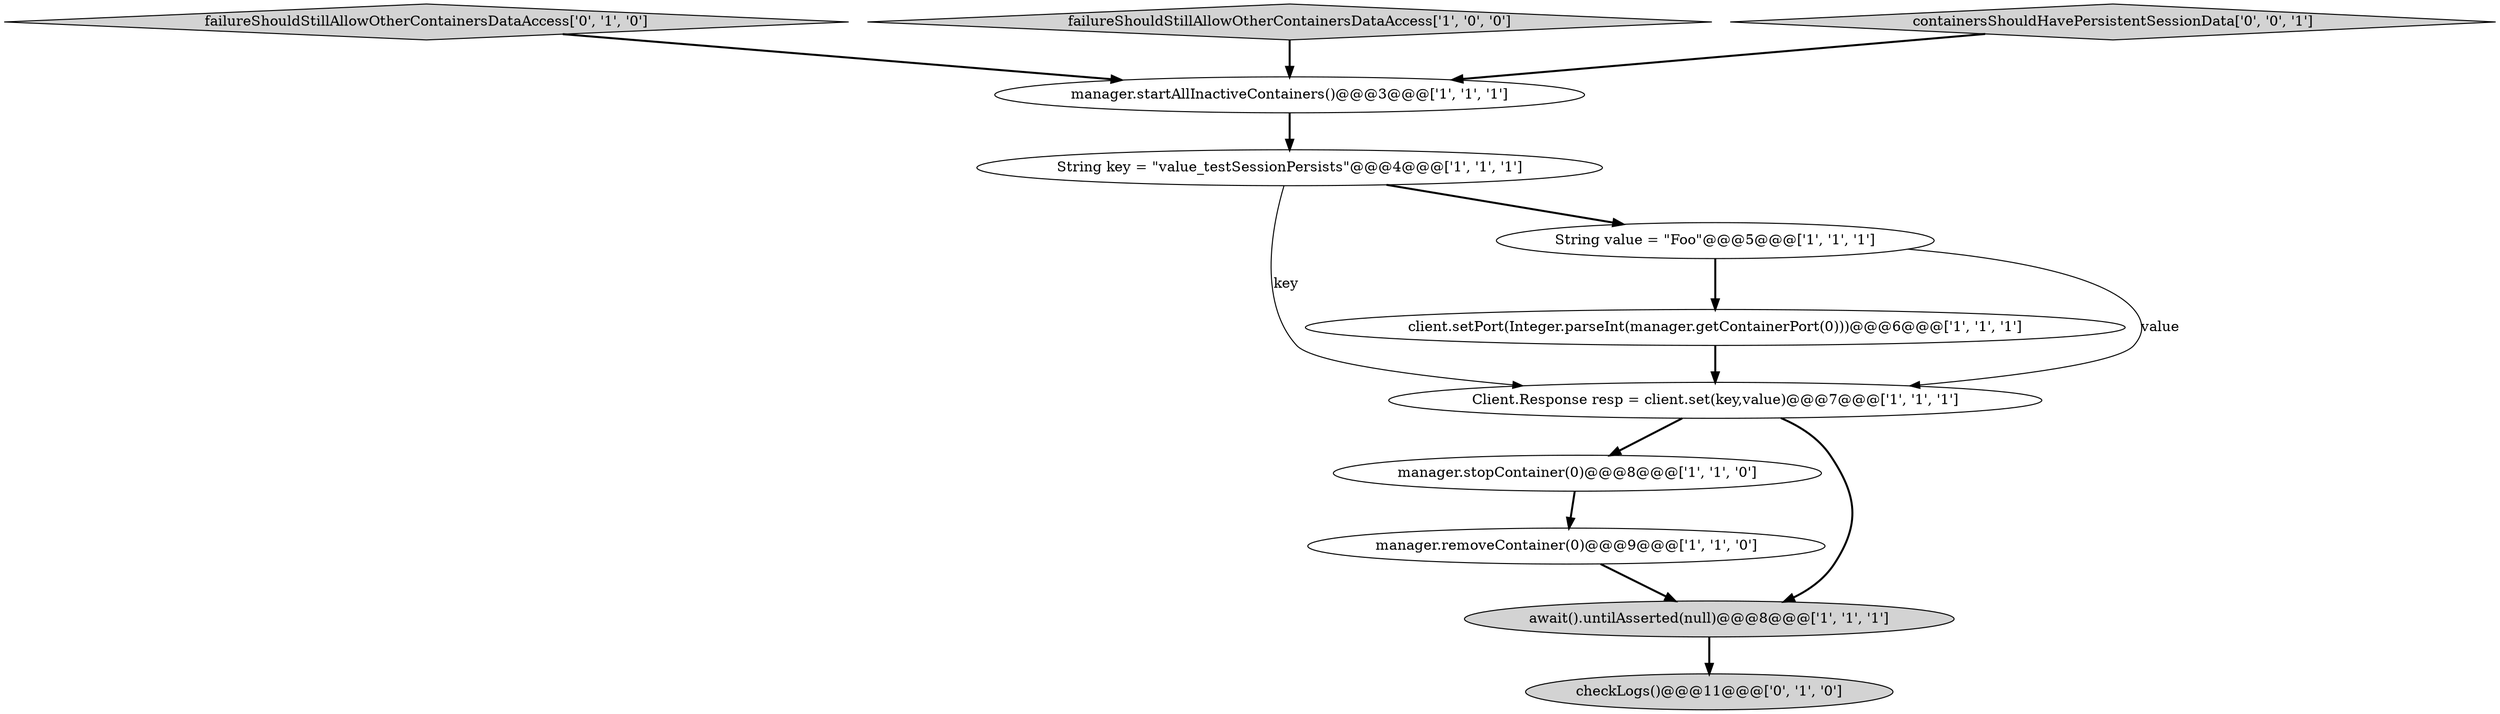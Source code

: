 digraph {
10 [style = filled, label = "checkLogs()@@@11@@@['0', '1', '0']", fillcolor = lightgray, shape = ellipse image = "AAA1AAABBB2BBB"];
5 [style = filled, label = "manager.removeContainer(0)@@@9@@@['1', '1', '0']", fillcolor = white, shape = ellipse image = "AAA0AAABBB1BBB"];
0 [style = filled, label = "manager.stopContainer(0)@@@8@@@['1', '1', '0']", fillcolor = white, shape = ellipse image = "AAA0AAABBB1BBB"];
9 [style = filled, label = "failureShouldStillAllowOtherContainersDataAccess['0', '1', '0']", fillcolor = lightgray, shape = diamond image = "AAA0AAABBB2BBB"];
8 [style = filled, label = "client.setPort(Integer.parseInt(manager.getContainerPort(0)))@@@6@@@['1', '1', '1']", fillcolor = white, shape = ellipse image = "AAA0AAABBB1BBB"];
2 [style = filled, label = "Client.Response resp = client.set(key,value)@@@7@@@['1', '1', '1']", fillcolor = white, shape = ellipse image = "AAA0AAABBB1BBB"];
6 [style = filled, label = "await().untilAsserted(null)@@@8@@@['1', '1', '1']", fillcolor = lightgray, shape = ellipse image = "AAA0AAABBB1BBB"];
3 [style = filled, label = "String value = \"Foo\"@@@5@@@['1', '1', '1']", fillcolor = white, shape = ellipse image = "AAA0AAABBB1BBB"];
4 [style = filled, label = "String key = \"value_testSessionPersists\"@@@4@@@['1', '1', '1']", fillcolor = white, shape = ellipse image = "AAA0AAABBB1BBB"];
1 [style = filled, label = "manager.startAllInactiveContainers()@@@3@@@['1', '1', '1']", fillcolor = white, shape = ellipse image = "AAA0AAABBB1BBB"];
7 [style = filled, label = "failureShouldStillAllowOtherContainersDataAccess['1', '0', '0']", fillcolor = lightgray, shape = diamond image = "AAA0AAABBB1BBB"];
11 [style = filled, label = "containersShouldHavePersistentSessionData['0', '0', '1']", fillcolor = lightgray, shape = diamond image = "AAA0AAABBB3BBB"];
2->6 [style = bold, label=""];
2->0 [style = bold, label=""];
8->2 [style = bold, label=""];
7->1 [style = bold, label=""];
4->2 [style = solid, label="key"];
0->5 [style = bold, label=""];
11->1 [style = bold, label=""];
3->2 [style = solid, label="value"];
9->1 [style = bold, label=""];
4->3 [style = bold, label=""];
3->8 [style = bold, label=""];
5->6 [style = bold, label=""];
1->4 [style = bold, label=""];
6->10 [style = bold, label=""];
}
